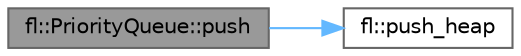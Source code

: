 digraph "fl::PriorityQueue::push"
{
 // INTERACTIVE_SVG=YES
 // LATEX_PDF_SIZE
  bgcolor="transparent";
  edge [fontname=Helvetica,fontsize=10,labelfontname=Helvetica,labelfontsize=10];
  node [fontname=Helvetica,fontsize=10,shape=box,height=0.2,width=0.4];
  rankdir="LR";
  Node1 [id="Node000001",label="fl::PriorityQueue::push",height=0.2,width=0.4,color="gray40", fillcolor="grey60", style="filled", fontcolor="black",tooltip=" "];
  Node1 -> Node2 [id="edge1_Node000001_Node000002",color="steelblue1",style="solid",tooltip=" "];
  Node2 [id="Node000002",label="fl::push_heap",height=0.2,width=0.4,color="grey40", fillcolor="white", style="filled",URL="$d4/d36/namespacefl_afb73a41a65c341c7a2e3067f431a4117.html#afb73a41a65c341c7a2e3067f431a4117",tooltip=" "];
}
